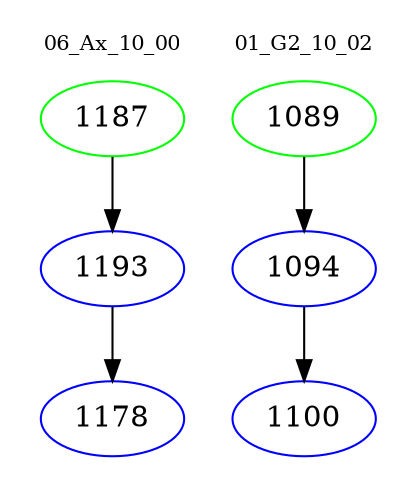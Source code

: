 digraph{
subgraph cluster_0 {
color = white
label = "06_Ax_10_00";
fontsize=10;
T0_1187 [label="1187", color="green"]
T0_1187 -> T0_1193 [color="black"]
T0_1193 [label="1193", color="blue"]
T0_1193 -> T0_1178 [color="black"]
T0_1178 [label="1178", color="blue"]
}
subgraph cluster_1 {
color = white
label = "01_G2_10_02";
fontsize=10;
T1_1089 [label="1089", color="green"]
T1_1089 -> T1_1094 [color="black"]
T1_1094 [label="1094", color="blue"]
T1_1094 -> T1_1100 [color="black"]
T1_1100 [label="1100", color="blue"]
}
}
